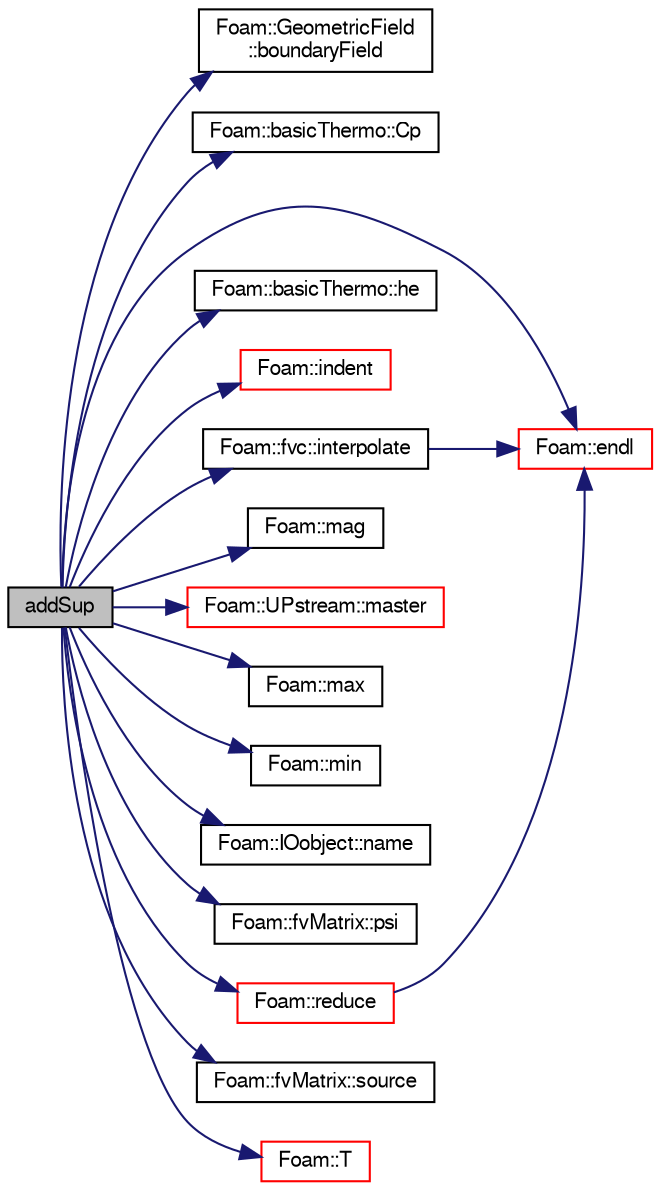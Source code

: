 digraph "addSup"
{
  bgcolor="transparent";
  edge [fontname="FreeSans",fontsize="10",labelfontname="FreeSans",labelfontsize="10"];
  node [fontname="FreeSans",fontsize="10",shape=record];
  rankdir="LR";
  Node993 [label="addSup",height=0.2,width=0.4,color="black", fillcolor="grey75", style="filled", fontcolor="black"];
  Node993 -> Node994 [color="midnightblue",fontsize="10",style="solid",fontname="FreeSans"];
  Node994 [label="Foam::GeometricField\l::boundaryField",height=0.2,width=0.4,color="black",URL="$a22434.html#a3c6c1a789b48ea0c5e8bff64f9c14f2d",tooltip="Return reference to GeometricBoundaryField. "];
  Node993 -> Node995 [color="midnightblue",fontsize="10",style="solid",fontname="FreeSans"];
  Node995 [label="Foam::basicThermo::Cp",height=0.2,width=0.4,color="black",URL="$a29734.html#aeb42ae5d3914853483e7ef6b13e2ef75",tooltip="Heat capacity at constant pressure [J/kg/K]. "];
  Node993 -> Node996 [color="midnightblue",fontsize="10",style="solid",fontname="FreeSans"];
  Node996 [label="Foam::endl",height=0.2,width=0.4,color="red",URL="$a21124.html#a2db8fe02a0d3909e9351bb4275b23ce4",tooltip="Add newline and flush stream. "];
  Node993 -> Node998 [color="midnightblue",fontsize="10",style="solid",fontname="FreeSans"];
  Node998 [label="Foam::basicThermo::he",height=0.2,width=0.4,color="black",URL="$a29734.html#a662d59ddd0d78a76cd9838b63db0dc27",tooltip="Enthalpy/Internal energy [J/kg]. "];
  Node993 -> Node999 [color="midnightblue",fontsize="10",style="solid",fontname="FreeSans"];
  Node999 [label="Foam::indent",height=0.2,width=0.4,color="red",URL="$a21124.html#ae297c57ea5b952a8bc9e4f30f7ea8701",tooltip="Indent stream. "];
  Node993 -> Node1001 [color="midnightblue",fontsize="10",style="solid",fontname="FreeSans"];
  Node1001 [label="Foam::fvc::interpolate",height=0.2,width=0.4,color="black",URL="$a21134.html#addbc18784300dd0955a9bf79f8e2c43b"];
  Node1001 -> Node996 [color="midnightblue",fontsize="10",style="solid",fontname="FreeSans"];
  Node993 -> Node1002 [color="midnightblue",fontsize="10",style="solid",fontname="FreeSans"];
  Node1002 [label="Foam::mag",height=0.2,width=0.4,color="black",URL="$a21124.html#a929da2a3fdcf3dacbbe0487d3a330dae"];
  Node993 -> Node1003 [color="midnightblue",fontsize="10",style="solid",fontname="FreeSans"];
  Node1003 [label="Foam::UPstream::master",height=0.2,width=0.4,color="red",URL="$a26270.html#a36af549940a0aae3733774649594489f",tooltip="Am I the master process. "];
  Node993 -> Node1005 [color="midnightblue",fontsize="10",style="solid",fontname="FreeSans"];
  Node1005 [label="Foam::max",height=0.2,width=0.4,color="black",URL="$a21124.html#ac993e906cf2774ae77e666bc24e81733"];
  Node993 -> Node1006 [color="midnightblue",fontsize="10",style="solid",fontname="FreeSans"];
  Node1006 [label="Foam::min",height=0.2,width=0.4,color="black",URL="$a21124.html#a253e112ad2d56d96230ff39ea7f442dc"];
  Node993 -> Node1007 [color="midnightblue",fontsize="10",style="solid",fontname="FreeSans"];
  Node1007 [label="Foam::IOobject::name",height=0.2,width=0.4,color="black",URL="$a26142.html#acc80e00a8ac919288fb55bd14cc88bf6",tooltip="Return name. "];
  Node993 -> Node1008 [color="midnightblue",fontsize="10",style="solid",fontname="FreeSans"];
  Node1008 [label="Foam::fvMatrix::psi",height=0.2,width=0.4,color="black",URL="$a22358.html#a746a21ead7ed7561097637595338028c"];
  Node993 -> Node1009 [color="midnightblue",fontsize="10",style="solid",fontname="FreeSans"];
  Node1009 [label="Foam::reduce",height=0.2,width=0.4,color="red",URL="$a21124.html#a7ffd6af4acc2eb9ba72ee296b5ecda23"];
  Node1009 -> Node996 [color="midnightblue",fontsize="10",style="solid",fontname="FreeSans"];
  Node993 -> Node1025 [color="midnightblue",fontsize="10",style="solid",fontname="FreeSans"];
  Node1025 [label="Foam::fvMatrix::source",height=0.2,width=0.4,color="black",URL="$a22358.html#a4c49d61a0e11bbdadf6646dbe3740560"];
  Node993 -> Node1017 [color="midnightblue",fontsize="10",style="solid",fontname="FreeSans"];
  Node1017 [label="Foam::T",height=0.2,width=0.4,color="red",URL="$a21124.html#ae57fda0abb14bb0944947c463c6e09d4"];
}
